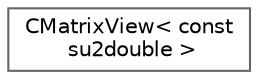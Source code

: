 digraph "Graphical Class Hierarchy"
{
 // LATEX_PDF_SIZE
  bgcolor="transparent";
  edge [fontname=Helvetica,fontsize=10,labelfontname=Helvetica,labelfontsize=10];
  node [fontname=Helvetica,fontsize=10,shape=box,height=0.2,width=0.4];
  rankdir="LR";
  Node0 [id="Node000000",label="CMatrixView\< const\l su2double \>",height=0.2,width=0.4,color="grey40", fillcolor="white", style="filled",URL="$classCMatrixView.html",tooltip=" "];
}
